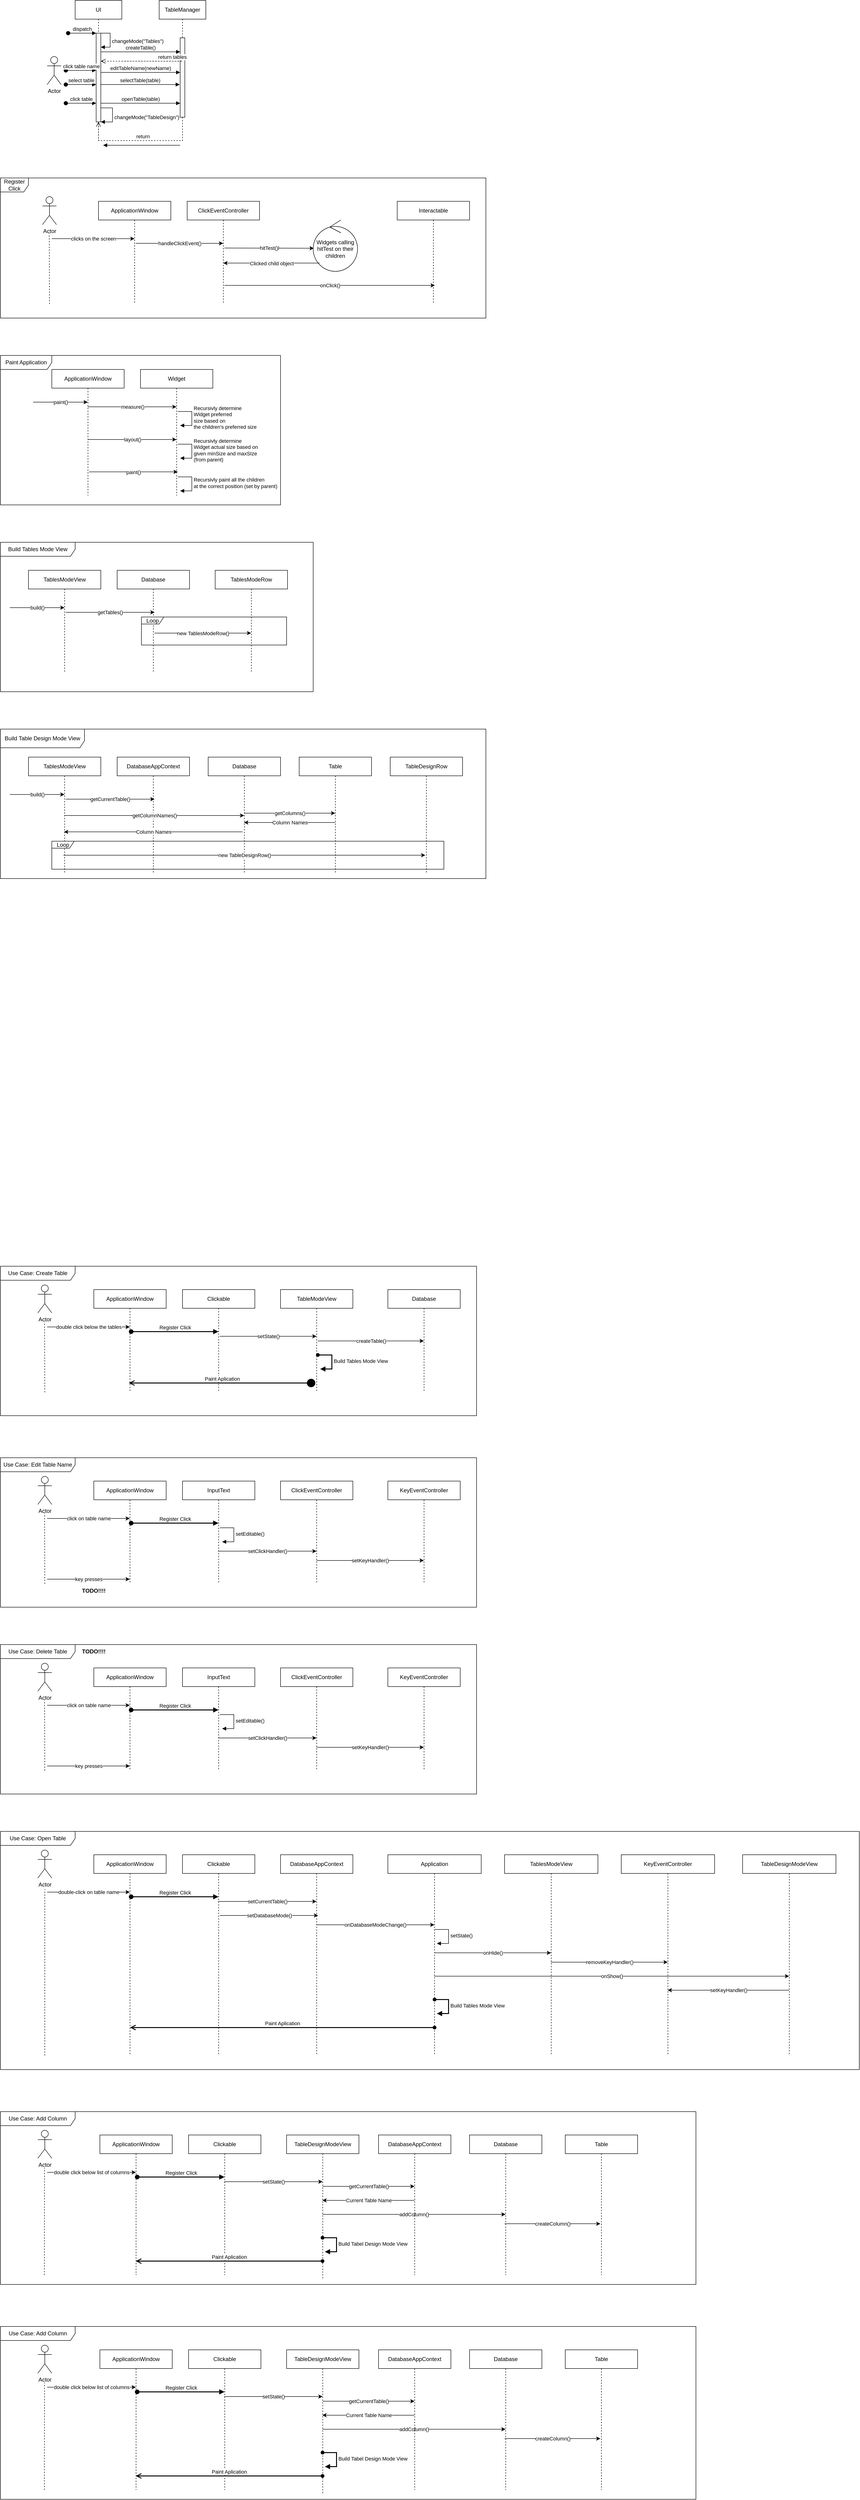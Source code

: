 <mxfile>
    <diagram name="Page-1" id="2YBvvXClWsGukQMizWep">
        <mxGraphModel dx="2352" dy="386" grid="1" gridSize="10" guides="1" tooltips="1" connect="1" arrows="1" fold="1" page="1" pageScale="1" pageWidth="850" pageHeight="1100" math="0" shadow="0">
            <root>
                <mxCell id="0"/>
                <mxCell id="1" parent="0"/>
                <mxCell id="aM9ryv3xv72pqoxQDRHE-1" value="UI" style="shape=umlLifeline;perimeter=lifelinePerimeter;whiteSpace=wrap;html=1;container=0;dropTarget=0;collapsible=0;recursiveResize=0;outlineConnect=0;portConstraint=eastwest;newEdgeStyle={&quot;edgeStyle&quot;:&quot;elbowEdgeStyle&quot;,&quot;elbow&quot;:&quot;vertical&quot;,&quot;curved&quot;:0,&quot;rounded&quot;:0};" parent="1" vertex="1">
                    <mxGeometry x="160" y="80" width="100" height="300" as="geometry"/>
                </mxCell>
                <mxCell id="aM9ryv3xv72pqoxQDRHE-2" value="" style="html=1;points=[];perimeter=orthogonalPerimeter;outlineConnect=0;targetShapes=umlLifeline;portConstraint=eastwest;newEdgeStyle={&quot;edgeStyle&quot;:&quot;elbowEdgeStyle&quot;,&quot;elbow&quot;:&quot;vertical&quot;,&quot;curved&quot;:0,&quot;rounded&quot;:0};" parent="aM9ryv3xv72pqoxQDRHE-1" vertex="1">
                    <mxGeometry x="45" y="70" width="10" height="190" as="geometry"/>
                </mxCell>
                <mxCell id="aM9ryv3xv72pqoxQDRHE-3" value="dispatch" style="html=1;verticalAlign=bottom;startArrow=oval;endArrow=block;startSize=8;edgeStyle=elbowEdgeStyle;elbow=vertical;curved=0;rounded=0;" parent="aM9ryv3xv72pqoxQDRHE-1" target="aM9ryv3xv72pqoxQDRHE-2" edge="1">
                    <mxGeometry relative="1" as="geometry">
                        <mxPoint x="-15" y="70" as="sourcePoint"/>
                    </mxGeometry>
                </mxCell>
                <mxCell id="aM9ryv3xv72pqoxQDRHE-5" value="TableManager" style="shape=umlLifeline;perimeter=lifelinePerimeter;whiteSpace=wrap;html=1;container=0;dropTarget=0;collapsible=0;recursiveResize=0;outlineConnect=0;portConstraint=eastwest;newEdgeStyle={&quot;edgeStyle&quot;:&quot;elbowEdgeStyle&quot;,&quot;elbow&quot;:&quot;vertical&quot;,&quot;curved&quot;:0,&quot;rounded&quot;:0};" parent="1" vertex="1">
                    <mxGeometry x="340" y="80" width="100" height="300" as="geometry"/>
                </mxCell>
                <mxCell id="aM9ryv3xv72pqoxQDRHE-6" value="" style="html=1;points=[];perimeter=orthogonalPerimeter;outlineConnect=0;targetShapes=umlLifeline;portConstraint=eastwest;newEdgeStyle={&quot;edgeStyle&quot;:&quot;elbowEdgeStyle&quot;,&quot;elbow&quot;:&quot;vertical&quot;,&quot;curved&quot;:0,&quot;rounded&quot;:0};" parent="aM9ryv3xv72pqoxQDRHE-5" vertex="1">
                    <mxGeometry x="45" y="80" width="10" height="170" as="geometry"/>
                </mxCell>
                <mxCell id="aM9ryv3xv72pqoxQDRHE-7" value="openTable(table)" style="html=1;verticalAlign=bottom;endArrow=block;edgeStyle=elbowEdgeStyle;elbow=vertical;curved=0;rounded=0;" parent="1" source="aM9ryv3xv72pqoxQDRHE-2" target="aM9ryv3xv72pqoxQDRHE-6" edge="1">
                    <mxGeometry relative="1" as="geometry">
                        <mxPoint x="315" y="170" as="sourcePoint"/>
                        <Array as="points">
                            <mxPoint x="240" y="300"/>
                            <mxPoint x="300" y="160"/>
                        </Array>
                    </mxGeometry>
                </mxCell>
                <mxCell id="aM9ryv3xv72pqoxQDRHE-8" value="return" style="html=1;verticalAlign=bottom;endArrow=open;dashed=1;endSize=8;edgeStyle=elbowEdgeStyle;elbow=vertical;curved=0;rounded=0;" parent="1" source="aM9ryv3xv72pqoxQDRHE-6" target="aM9ryv3xv72pqoxQDRHE-2" edge="1">
                    <mxGeometry relative="1" as="geometry">
                        <mxPoint x="315" y="245" as="targetPoint"/>
                        <Array as="points">
                            <mxPoint x="270" y="380"/>
                            <mxPoint x="310" y="320"/>
                        </Array>
                    </mxGeometry>
                </mxCell>
                <mxCell id="aM9ryv3xv72pqoxQDRHE-9" value="" style="html=1;verticalAlign=bottom;endArrow=block;edgeStyle=elbowEdgeStyle;elbow=vertical;curved=0;rounded=0;" parent="1" edge="1">
                    <mxGeometry relative="1" as="geometry">
                        <mxPoint x="385" y="390" as="sourcePoint"/>
                        <Array as="points">
                            <mxPoint x="310" y="390"/>
                        </Array>
                        <mxPoint x="220" y="390" as="targetPoint"/>
                    </mxGeometry>
                </mxCell>
                <mxCell id="aM9ryv3xv72pqoxQDRHE-10" value="return tables" style="html=1;verticalAlign=bottom;endArrow=open;dashed=1;endSize=8;edgeStyle=elbowEdgeStyle;elbow=vertical;curved=0;rounded=0;" parent="1" target="aM9ryv3xv72pqoxQDRHE-2" edge="1">
                    <mxGeometry relative="1" as="geometry">
                        <mxPoint x="220" y="210" as="targetPoint"/>
                        <Array as="points">
                            <mxPoint x="390" y="210"/>
                        </Array>
                        <mxPoint x="260" y="210" as="sourcePoint"/>
                    </mxGeometry>
                </mxCell>
                <mxCell id="AKd06cpgn_VjwILvfIg4-1" value="Actor" style="shape=umlActor;verticalLabelPosition=bottom;verticalAlign=top;html=1;outlineConnect=0;" parent="1" vertex="1">
                    <mxGeometry x="100" y="200" width="30" height="60" as="geometry"/>
                </mxCell>
                <mxCell id="AKd06cpgn_VjwILvfIg4-3" value="changeMode(&quot;TableDesign&quot;)" style="html=1;align=left;spacingLeft=2;endArrow=block;rounded=0;edgeStyle=orthogonalEdgeStyle;curved=0;rounded=0;exitX=1;exitY=0.105;exitDx=0;exitDy=0;exitPerimeter=0;" parent="1" edge="1">
                    <mxGeometry x="0.125" relative="1" as="geometry">
                        <mxPoint x="215" y="310.0" as="sourcePoint"/>
                        <Array as="points">
                            <mxPoint x="240" y="310.05"/>
                            <mxPoint x="240" y="340.05"/>
                        </Array>
                        <mxPoint x="215" y="340.05" as="targetPoint"/>
                        <mxPoint as="offset"/>
                    </mxGeometry>
                </mxCell>
                <mxCell id="AKd06cpgn_VjwILvfIg4-5" value="click table" style="html=1;verticalAlign=bottom;startArrow=oval;startFill=1;endArrow=block;startSize=8;curved=0;rounded=0;" parent="1" edge="1">
                    <mxGeometry width="60" relative="1" as="geometry">
                        <mxPoint x="140" y="300" as="sourcePoint"/>
                        <mxPoint x="205" y="300" as="targetPoint"/>
                    </mxGeometry>
                </mxCell>
                <mxCell id="AKd06cpgn_VjwILvfIg4-6" value="changeMode(&quot;Tables&quot;)" style="html=1;align=left;spacingLeft=2;endArrow=block;rounded=0;edgeStyle=orthogonalEdgeStyle;curved=0;rounded=0;exitX=1;exitY=0.105;exitDx=0;exitDy=0;exitPerimeter=0;" parent="1" target="aM9ryv3xv72pqoxQDRHE-2" edge="1">
                    <mxGeometry x="0.125" relative="1" as="geometry">
                        <mxPoint x="210" y="150.0" as="sourcePoint"/>
                        <Array as="points">
                            <mxPoint x="235" y="150"/>
                            <mxPoint x="235" y="180"/>
                        </Array>
                        <mxPoint x="220" y="180" as="targetPoint"/>
                        <mxPoint as="offset"/>
                    </mxGeometry>
                </mxCell>
                <mxCell id="AKd06cpgn_VjwILvfIg4-7" value="createTable()" style="html=1;verticalAlign=bottom;endArrow=block;edgeStyle=elbowEdgeStyle;elbow=vertical;curved=0;rounded=0;" parent="1" edge="1">
                    <mxGeometry relative="1" as="geometry">
                        <mxPoint x="215" y="190" as="sourcePoint"/>
                        <Array as="points">
                            <mxPoint x="240" y="190"/>
                            <mxPoint x="300" y="80"/>
                        </Array>
                        <mxPoint x="385" y="190" as="targetPoint"/>
                    </mxGeometry>
                </mxCell>
                <mxCell id="AKd06cpgn_VjwILvfIg4-13" value="editTableName(newName)" style="html=1;verticalAlign=bottom;endArrow=block;edgeStyle=elbowEdgeStyle;elbow=vertical;curved=0;rounded=0;" parent="1" edge="1">
                    <mxGeometry relative="1" as="geometry">
                        <mxPoint x="215" y="234" as="sourcePoint"/>
                        <Array as="points">
                            <mxPoint x="240" y="234"/>
                            <mxPoint x="300" y="124"/>
                        </Array>
                        <mxPoint x="385" y="234" as="targetPoint"/>
                    </mxGeometry>
                </mxCell>
                <mxCell id="AKd06cpgn_VjwILvfIg4-14" value="click table name" style="html=1;verticalAlign=bottom;startArrow=oval;startFill=1;endArrow=block;startSize=8;curved=0;rounded=0;" parent="1" edge="1">
                    <mxGeometry width="60" relative="1" as="geometry">
                        <mxPoint x="140" y="229.71" as="sourcePoint"/>
                        <mxPoint x="205" y="229.71" as="targetPoint"/>
                    </mxGeometry>
                </mxCell>
                <mxCell id="AKd06cpgn_VjwILvfIg4-15" value="select table" style="html=1;verticalAlign=bottom;startArrow=oval;startFill=1;endArrow=block;startSize=8;curved=0;rounded=0;" parent="1" edge="1">
                    <mxGeometry width="60" relative="1" as="geometry">
                        <mxPoint x="140" y="260" as="sourcePoint"/>
                        <mxPoint x="205" y="260" as="targetPoint"/>
                    </mxGeometry>
                </mxCell>
                <mxCell id="AKd06cpgn_VjwILvfIg4-16" value="selectTable(table)" style="html=1;verticalAlign=bottom;endArrow=block;edgeStyle=elbowEdgeStyle;elbow=vertical;curved=0;rounded=0;" parent="1" edge="1">
                    <mxGeometry relative="1" as="geometry">
                        <mxPoint x="214" y="260" as="sourcePoint"/>
                        <Array as="points">
                            <mxPoint x="239" y="260"/>
                            <mxPoint x="299" y="150"/>
                        </Array>
                        <mxPoint x="384" y="260" as="targetPoint"/>
                    </mxGeometry>
                </mxCell>
                <mxCell id="2" value="Actor" style="shape=umlActor;verticalLabelPosition=bottom;verticalAlign=top;html=1;" parent="1" vertex="1">
                    <mxGeometry x="90" y="500" width="30" height="60" as="geometry"/>
                </mxCell>
                <mxCell id="8" value="ClickEventController" style="shape=umlLifeline;perimeter=lifelinePerimeter;whiteSpace=wrap;html=1;container=1;dropTarget=0;collapsible=0;recursiveResize=0;outlineConnect=0;portConstraint=eastwest;newEdgeStyle={&quot;curved&quot;:0,&quot;rounded&quot;:0};" parent="1" vertex="1">
                    <mxGeometry x="400" y="510" width="155" height="220" as="geometry"/>
                </mxCell>
                <mxCell id="10" value="Interactable" style="shape=umlLifeline;perimeter=lifelinePerimeter;whiteSpace=wrap;html=1;container=1;dropTarget=0;collapsible=0;recursiveResize=0;outlineConnect=0;portConstraint=eastwest;newEdgeStyle={&quot;curved&quot;:0,&quot;rounded&quot;:0};" parent="1" vertex="1">
                    <mxGeometry x="850" y="510" width="155" height="220" as="geometry"/>
                </mxCell>
                <mxCell id="11" value="" style="endArrow=none;dashed=1;html=1;" parent="1" edge="1">
                    <mxGeometry width="50" height="50" relative="1" as="geometry">
                        <mxPoint x="105" y="730" as="sourcePoint"/>
                        <mxPoint x="104.5" y="578.67" as="targetPoint"/>
                    </mxGeometry>
                </mxCell>
                <mxCell id="13" value="clicks on the screen" style="endArrow=classic;html=1;" parent="1" edge="1">
                    <mxGeometry relative="1" as="geometry">
                        <mxPoint x="110" y="590" as="sourcePoint"/>
                        <mxPoint x="287" y="590" as="targetPoint"/>
                    </mxGeometry>
                </mxCell>
                <mxCell id="15" value="" style="endArrow=classic;html=1;entryX=0.013;entryY=0.55;entryDx=0;entryDy=0;entryPerimeter=0;" parent="1" target="53" edge="1">
                    <mxGeometry relative="1" as="geometry">
                        <mxPoint x="480" y="610" as="sourcePoint"/>
                        <mxPoint x="687" y="610" as="targetPoint"/>
                    </mxGeometry>
                </mxCell>
                <mxCell id="16" value="hitTest()l" style="edgeLabel;resizable=0;html=1;;align=center;verticalAlign=middle;" parent="15" connectable="0" vertex="1">
                    <mxGeometry relative="1" as="geometry"/>
                </mxCell>
                <mxCell id="18" value="" style="endArrow=classic;html=1;" parent="1" edge="1">
                    <mxGeometry relative="1" as="geometry">
                        <mxPoint x="480.002" y="690" as="sourcePoint"/>
                        <mxPoint x="930.54" y="690" as="targetPoint"/>
                    </mxGeometry>
                </mxCell>
                <mxCell id="19" value="onClick()" style="edgeLabel;resizable=0;html=1;;align=center;verticalAlign=middle;" parent="18" connectable="0" vertex="1">
                    <mxGeometry relative="1" as="geometry"/>
                </mxCell>
                <mxCell id="20" value="ApplicationWindow" style="shape=umlLifeline;perimeter=lifelinePerimeter;whiteSpace=wrap;html=1;container=1;dropTarget=0;collapsible=0;recursiveResize=0;outlineConnect=0;portConstraint=eastwest;newEdgeStyle={&quot;curved&quot;:0,&quot;rounded&quot;:0};" parent="1" vertex="1">
                    <mxGeometry x="210" y="510" width="155" height="220" as="geometry"/>
                </mxCell>
                <mxCell id="21" value="" style="endArrow=classic;html=1;" parent="1" target="8" edge="1">
                    <mxGeometry relative="1" as="geometry">
                        <mxPoint x="290" y="600" as="sourcePoint"/>
                        <mxPoint x="390" y="600" as="targetPoint"/>
                    </mxGeometry>
                </mxCell>
                <mxCell id="22" value="handleClickEvent()" style="edgeLabel;resizable=0;html=1;;align=center;verticalAlign=middle;" parent="21" connectable="0" vertex="1">
                    <mxGeometry relative="1" as="geometry"/>
                </mxCell>
                <mxCell id="24" value="Register Click" style="shape=umlFrame;whiteSpace=wrap;html=1;pointerEvents=0;" parent="1" vertex="1">
                    <mxGeometry y="460" width="1040" height="300" as="geometry"/>
                </mxCell>
                <mxCell id="38" value="Actor" style="shape=umlActor;verticalLabelPosition=bottom;verticalAlign=top;html=1;" parent="1" vertex="1">
                    <mxGeometry x="80" y="2830" width="30" height="60" as="geometry"/>
                </mxCell>
                <mxCell id="39" value="Clickable" style="shape=umlLifeline;perimeter=lifelinePerimeter;whiteSpace=wrap;html=1;container=1;dropTarget=0;collapsible=0;recursiveResize=0;outlineConnect=0;portConstraint=eastwest;newEdgeStyle={&quot;curved&quot;:0,&quot;rounded&quot;:0};" parent="1" vertex="1">
                    <mxGeometry x="390" y="2840" width="155" height="220" as="geometry"/>
                </mxCell>
                <mxCell id="40" value="TableModeView" style="shape=umlLifeline;perimeter=lifelinePerimeter;whiteSpace=wrap;html=1;container=1;dropTarget=0;collapsible=0;recursiveResize=0;outlineConnect=0;portConstraint=eastwest;newEdgeStyle={&quot;curved&quot;:0,&quot;rounded&quot;:0};" parent="1" vertex="1">
                    <mxGeometry x="600" y="2840" width="155" height="220" as="geometry"/>
                </mxCell>
                <mxCell id="62" value="Build Tables Mode View" style="html=1;align=left;spacingLeft=2;endArrow=block;rounded=0;edgeStyle=orthogonalEdgeStyle;curved=0;rounded=0;strokeWidth=2;startArrow=oval;startFill=1;" parent="40" edge="1">
                    <mxGeometry x="-0.004" relative="1" as="geometry">
                        <mxPoint x="80" y="140" as="sourcePoint"/>
                        <Array as="points">
                            <mxPoint x="110" y="170"/>
                        </Array>
                        <mxPoint x="85" y="170" as="targetPoint"/>
                        <mxPoint as="offset"/>
                    </mxGeometry>
                </mxCell>
                <mxCell id="41" value="Database" style="shape=umlLifeline;perimeter=lifelinePerimeter;whiteSpace=wrap;html=1;container=1;dropTarget=0;collapsible=0;recursiveResize=0;outlineConnect=0;portConstraint=eastwest;newEdgeStyle={&quot;curved&quot;:0,&quot;rounded&quot;:0};" parent="1" vertex="1">
                    <mxGeometry x="830" y="2840" width="155" height="220" as="geometry"/>
                </mxCell>
                <mxCell id="42" value="" style="endArrow=none;dashed=1;html=1;" parent="1" edge="1">
                    <mxGeometry width="50" height="50" relative="1" as="geometry">
                        <mxPoint x="95" y="3060" as="sourcePoint"/>
                        <mxPoint x="94.5" y="2908.67" as="targetPoint"/>
                    </mxGeometry>
                </mxCell>
                <mxCell id="43" value="double click below the tables" style="endArrow=classic;html=1;" parent="1" edge="1">
                    <mxGeometry relative="1" as="geometry">
                        <mxPoint x="100" y="2920" as="sourcePoint"/>
                        <mxPoint x="277" y="2920" as="targetPoint"/>
                    </mxGeometry>
                </mxCell>
                <mxCell id="44" value="" style="endArrow=classic;html=1;" parent="1" target="40" edge="1">
                    <mxGeometry relative="1" as="geometry">
                        <mxPoint x="470" y="2940" as="sourcePoint"/>
                        <mxPoint x="570" y="2940" as="targetPoint"/>
                    </mxGeometry>
                </mxCell>
                <mxCell id="45" value="setState()" style="edgeLabel;resizable=0;html=1;;align=center;verticalAlign=middle;" parent="44" connectable="0" vertex="1">
                    <mxGeometry relative="1" as="geometry"/>
                </mxCell>
                <mxCell id="46" value="" style="endArrow=classic;html=1;" parent="1" target="41" edge="1">
                    <mxGeometry relative="1" as="geometry">
                        <mxPoint x="680" y="2950" as="sourcePoint"/>
                        <mxPoint x="780" y="2950" as="targetPoint"/>
                    </mxGeometry>
                </mxCell>
                <mxCell id="47" value="createTable()" style="edgeLabel;resizable=0;html=1;;align=center;verticalAlign=middle;" parent="46" connectable="0" vertex="1">
                    <mxGeometry relative="1" as="geometry"/>
                </mxCell>
                <mxCell id="48" value="ApplicationWindow" style="shape=umlLifeline;perimeter=lifelinePerimeter;whiteSpace=wrap;html=1;container=1;dropTarget=0;collapsible=0;recursiveResize=0;outlineConnect=0;portConstraint=eastwest;newEdgeStyle={&quot;curved&quot;:0,&quot;rounded&quot;:0};" parent="1" vertex="1">
                    <mxGeometry x="200" y="2840" width="155" height="220" as="geometry"/>
                </mxCell>
                <mxCell id="51" value="Register Click" style="html=1;verticalAlign=bottom;startArrow=oval;startFill=1;endArrow=block;startSize=8;curved=0;rounded=0;strokeWidth=2;" parent="1" target="39" edge="1">
                    <mxGeometry width="60" relative="1" as="geometry">
                        <mxPoint x="280" y="2930" as="sourcePoint"/>
                        <mxPoint x="340" y="2930" as="targetPoint"/>
                    </mxGeometry>
                </mxCell>
                <mxCell id="53" value="Widgets calling hitTest on their children" style="ellipse;shape=umlControl;whiteSpace=wrap;html=1;" parent="1" vertex="1">
                    <mxGeometry x="670" y="550" width="95" height="110" as="geometry"/>
                </mxCell>
                <mxCell id="54" value="" style="endArrow=classic;html=1;exitX=0.143;exitY=0.839;exitDx=0;exitDy=0;exitPerimeter=0;" parent="1" source="53" target="8" edge="1">
                    <mxGeometry relative="1" as="geometry">
                        <mxPoint x="390" y="650" as="sourcePoint"/>
                        <mxPoint x="490" y="650" as="targetPoint"/>
                    </mxGeometry>
                </mxCell>
                <mxCell id="55" value="Clicked child object" style="edgeLabel;resizable=0;html=1;;align=center;verticalAlign=middle;" parent="54" connectable="0" vertex="1">
                    <mxGeometry relative="1" as="geometry"/>
                </mxCell>
                <mxCell id="63" value="Use Case: Create Table" style="shape=umlFrame;whiteSpace=wrap;html=1;pointerEvents=0;width=160;height=30;" parent="1" vertex="1">
                    <mxGeometry y="2790" width="1020" height="320" as="geometry"/>
                </mxCell>
                <mxCell id="65" value="Widget" style="shape=umlLifeline;perimeter=lifelinePerimeter;whiteSpace=wrap;html=1;container=1;dropTarget=0;collapsible=0;recursiveResize=0;outlineConnect=0;portConstraint=eastwest;newEdgeStyle={&quot;curved&quot;:0,&quot;rounded&quot;:0};" parent="1" vertex="1">
                    <mxGeometry x="300" y="870" width="155" height="270" as="geometry"/>
                </mxCell>
                <mxCell id="75" value="ApplicationWindow" style="shape=umlLifeline;perimeter=lifelinePerimeter;whiteSpace=wrap;html=1;container=1;dropTarget=0;collapsible=0;recursiveResize=0;outlineConnect=0;portConstraint=eastwest;newEdgeStyle={&quot;curved&quot;:0,&quot;rounded&quot;:0};" parent="1" vertex="1">
                    <mxGeometry x="110" y="870" width="155" height="270" as="geometry"/>
                </mxCell>
                <mxCell id="80" value="" style="endArrow=classic;html=1;" parent="1" edge="1">
                    <mxGeometry relative="1" as="geometry">
                        <mxPoint x="187.259" y="950.0" as="sourcePoint"/>
                        <mxPoint x="377.0" y="950.0" as="targetPoint"/>
                    </mxGeometry>
                </mxCell>
                <mxCell id="81" value="measure()" style="edgeLabel;resizable=0;html=1;;align=center;verticalAlign=middle;" parent="80" connectable="0" vertex="1">
                    <mxGeometry relative="1" as="geometry"/>
                </mxCell>
                <mxCell id="83" value="" style="endArrow=classic;html=1;" parent="1" target="75" edge="1">
                    <mxGeometry relative="1" as="geometry">
                        <mxPoint x="70" y="940" as="sourcePoint"/>
                        <mxPoint x="170" y="940" as="targetPoint"/>
                    </mxGeometry>
                </mxCell>
                <mxCell id="84" value="paint()" style="edgeLabel;resizable=0;html=1;;align=center;verticalAlign=middle;" parent="83" connectable="0" vertex="1">
                    <mxGeometry relative="1" as="geometry"/>
                </mxCell>
                <mxCell id="85" value="Recursivly determine&amp;nbsp;&lt;div&gt;Widget preferred&lt;/div&gt;&lt;div&gt;size based&amp;nbsp;&lt;span style=&quot;background-color: light-dark(#ffffff, var(--ge-dark-color, #121212));&quot;&gt;on&amp;nbsp;&lt;/span&gt;&lt;/div&gt;&lt;div&gt;&lt;span style=&quot;background-color: light-dark(#ffffff, var(--ge-dark-color, #121212));&quot;&gt;the children&#39;s preferred size&lt;/span&gt;&lt;/div&gt;" style="html=1;align=left;spacingLeft=2;endArrow=block;rounded=0;edgeStyle=orthogonalEdgeStyle;curved=0;rounded=0;" parent="1" edge="1">
                    <mxGeometry relative="1" as="geometry">
                        <mxPoint x="380" y="960" as="sourcePoint"/>
                        <Array as="points">
                            <mxPoint x="410" y="990"/>
                        </Array>
                        <mxPoint x="385" y="990" as="targetPoint"/>
                    </mxGeometry>
                </mxCell>
                <mxCell id="86" value="" style="endArrow=classic;html=1;" parent="1" edge="1">
                    <mxGeometry relative="1" as="geometry">
                        <mxPoint x="187.259" y="1020.0" as="sourcePoint"/>
                        <mxPoint x="377.0" y="1020.0" as="targetPoint"/>
                    </mxGeometry>
                </mxCell>
                <mxCell id="87" value="layout()" style="edgeLabel;resizable=0;html=1;;align=center;verticalAlign=middle;" parent="86" connectable="0" vertex="1">
                    <mxGeometry relative="1" as="geometry"/>
                </mxCell>
                <mxCell id="88" value="Recursivly determine&amp;nbsp;&lt;div&gt;Widget actual&amp;nbsp;&lt;span style=&quot;background-color: light-dark(#ffffff, var(--ge-dark-color, #121212));&quot;&gt;size based&amp;nbsp;&lt;/span&gt;&lt;span style=&quot;background-color: light-dark(#ffffff, var(--ge-dark-color, #121212));&quot;&gt;on&amp;nbsp;&lt;/span&gt;&lt;/div&gt;&lt;div&gt;&lt;span style=&quot;background-color: light-dark(#ffffff, var(--ge-dark-color, #121212));&quot;&gt;given minSize and maxSIze&lt;/span&gt;&lt;/div&gt;&lt;div&gt;&lt;span style=&quot;background-color: light-dark(#ffffff, var(--ge-dark-color, #121212));&quot;&gt;(from parent)&amp;nbsp;&lt;/span&gt;&lt;/div&gt;" style="html=1;align=left;spacingLeft=2;endArrow=block;rounded=0;edgeStyle=orthogonalEdgeStyle;curved=0;rounded=0;" parent="1" edge="1">
                    <mxGeometry relative="1" as="geometry">
                        <mxPoint x="380" y="1030" as="sourcePoint"/>
                        <Array as="points">
                            <mxPoint x="410" y="1060"/>
                        </Array>
                        <mxPoint x="385" y="1060" as="targetPoint"/>
                    </mxGeometry>
                </mxCell>
                <mxCell id="89" value="" style="endArrow=classic;html=1;" parent="1" edge="1">
                    <mxGeometry relative="1" as="geometry">
                        <mxPoint x="189.999" y="1089.26" as="sourcePoint"/>
                        <mxPoint x="379.74" y="1089.26" as="targetPoint"/>
                    </mxGeometry>
                </mxCell>
                <mxCell id="90" value="paint()" style="edgeLabel;resizable=0;html=1;;align=center;verticalAlign=middle;" parent="89" connectable="0" vertex="1">
                    <mxGeometry relative="1" as="geometry"/>
                </mxCell>
                <mxCell id="91" value="Recursivly paint all the children&amp;nbsp;&lt;div&gt;at the correct position&lt;span style=&quot;background-color: light-dark(#ffffff, var(--ge-dark-color, #121212));&quot;&gt;&amp;nbsp;(set by parent)&lt;/span&gt;&lt;/div&gt;" style="html=1;align=left;spacingLeft=2;endArrow=block;rounded=0;edgeStyle=orthogonalEdgeStyle;curved=0;rounded=0;" parent="1" edge="1">
                    <mxGeometry relative="1" as="geometry">
                        <mxPoint x="380" y="1100" as="sourcePoint"/>
                        <Array as="points">
                            <mxPoint x="410" y="1130"/>
                        </Array>
                        <mxPoint x="385" y="1130" as="targetPoint"/>
                    </mxGeometry>
                </mxCell>
                <mxCell id="92" value="Paint Application" style="shape=umlFrame;whiteSpace=wrap;html=1;pointerEvents=0;width=110;height=30;" parent="1" vertex="1">
                    <mxGeometry y="840" width="600" height="320" as="geometry"/>
                </mxCell>
                <mxCell id="93" value="Paint Aplication" style="html=1;verticalAlign=bottom;startArrow=circle;startFill=1;endArrow=open;startSize=6;endSize=8;curved=0;rounded=0;strokeWidth=2;" parent="1" edge="1">
                    <mxGeometry width="80" relative="1" as="geometry">
                        <mxPoint x="675.54" y="3040" as="sourcePoint"/>
                        <mxPoint x="275.002" y="3040" as="targetPoint"/>
                    </mxGeometry>
                </mxCell>
                <mxCell id="95" value="Actor" style="shape=umlActor;verticalLabelPosition=bottom;verticalAlign=top;html=1;" parent="1" vertex="1">
                    <mxGeometry x="80" y="3240" width="30" height="60" as="geometry"/>
                </mxCell>
                <mxCell id="96" value="InputText" style="shape=umlLifeline;perimeter=lifelinePerimeter;whiteSpace=wrap;html=1;container=1;dropTarget=0;collapsible=0;recursiveResize=0;outlineConnect=0;portConstraint=eastwest;newEdgeStyle={&quot;curved&quot;:0,&quot;rounded&quot;:0};" parent="1" vertex="1">
                    <mxGeometry x="390" y="3250" width="155" height="220" as="geometry"/>
                </mxCell>
                <mxCell id="97" value="ClickEventController" style="shape=umlLifeline;perimeter=lifelinePerimeter;whiteSpace=wrap;html=1;container=1;dropTarget=0;collapsible=0;recursiveResize=0;outlineConnect=0;portConstraint=eastwest;newEdgeStyle={&quot;curved&quot;:0,&quot;rounded&quot;:0};" parent="1" vertex="1">
                    <mxGeometry x="600" y="3250" width="155" height="220" as="geometry"/>
                </mxCell>
                <mxCell id="99" value="KeyEventController" style="shape=umlLifeline;perimeter=lifelinePerimeter;whiteSpace=wrap;html=1;container=1;dropTarget=0;collapsible=0;recursiveResize=0;outlineConnect=0;portConstraint=eastwest;newEdgeStyle={&quot;curved&quot;:0,&quot;rounded&quot;:0};" parent="1" vertex="1">
                    <mxGeometry x="830" y="3250" width="155" height="220" as="geometry"/>
                </mxCell>
                <mxCell id="100" value="" style="endArrow=none;dashed=1;html=1;" parent="1" edge="1">
                    <mxGeometry width="50" height="50" relative="1" as="geometry">
                        <mxPoint x="95" y="3470" as="sourcePoint"/>
                        <mxPoint x="94.5" y="3318.67" as="targetPoint"/>
                    </mxGeometry>
                </mxCell>
                <mxCell id="101" value="click on table name" style="endArrow=classic;html=1;" parent="1" edge="1">
                    <mxGeometry relative="1" as="geometry">
                        <mxPoint x="100" y="3330" as="sourcePoint"/>
                        <mxPoint x="277" y="3330" as="targetPoint"/>
                    </mxGeometry>
                </mxCell>
                <mxCell id="106" value="ApplicationWindow" style="shape=umlLifeline;perimeter=lifelinePerimeter;whiteSpace=wrap;html=1;container=1;dropTarget=0;collapsible=0;recursiveResize=0;outlineConnect=0;portConstraint=eastwest;newEdgeStyle={&quot;curved&quot;:0,&quot;rounded&quot;:0};" parent="1" vertex="1">
                    <mxGeometry x="200" y="3250" width="155" height="220" as="geometry"/>
                </mxCell>
                <mxCell id="107" value="Register Click" style="html=1;verticalAlign=bottom;startArrow=oval;startFill=1;endArrow=block;startSize=8;curved=0;rounded=0;strokeWidth=2;" parent="1" target="96" edge="1">
                    <mxGeometry width="60" relative="1" as="geometry">
                        <mxPoint x="280" y="3340" as="sourcePoint"/>
                        <mxPoint x="340" y="3340" as="targetPoint"/>
                    </mxGeometry>
                </mxCell>
                <mxCell id="108" value="Use Case: Edit Table Name" style="shape=umlFrame;whiteSpace=wrap;html=1;pointerEvents=0;width=160;height=30;" parent="1" vertex="1">
                    <mxGeometry y="3200" width="1020" height="320" as="geometry"/>
                </mxCell>
                <mxCell id="110" value="setEditable()" style="html=1;align=left;spacingLeft=2;endArrow=block;rounded=0;edgeStyle=orthogonalEdgeStyle;curved=0;rounded=0;" parent="1" edge="1">
                    <mxGeometry relative="1" as="geometry">
                        <mxPoint x="470" y="3350" as="sourcePoint"/>
                        <Array as="points">
                            <mxPoint x="500" y="3380"/>
                        </Array>
                        <mxPoint x="475" y="3380" as="targetPoint"/>
                    </mxGeometry>
                </mxCell>
                <mxCell id="112" value="" style="endArrow=classic;html=1;" parent="1" edge="1">
                    <mxGeometry relative="1" as="geometry">
                        <mxPoint x="466.462" y="3400" as="sourcePoint"/>
                        <mxPoint x="677" y="3400" as="targetPoint"/>
                    </mxGeometry>
                </mxCell>
                <mxCell id="113" value="setClickHandler()" style="edgeLabel;resizable=0;html=1;;align=center;verticalAlign=middle;" parent="112" connectable="0" vertex="1">
                    <mxGeometry relative="1" as="geometry"/>
                </mxCell>
                <mxCell id="114" value="" style="endArrow=classic;html=1;" parent="1" edge="1">
                    <mxGeometry relative="1" as="geometry">
                        <mxPoint x="677.13" y="3420" as="sourcePoint"/>
                        <mxPoint x="907" y="3420" as="targetPoint"/>
                    </mxGeometry>
                </mxCell>
                <mxCell id="115" value="setKeyHandler()" style="edgeLabel;resizable=0;html=1;;align=center;verticalAlign=middle;" parent="114" connectable="0" vertex="1">
                    <mxGeometry relative="1" as="geometry"/>
                </mxCell>
                <mxCell id="116" value="" style="endArrow=classic;html=1;" parent="1" edge="1">
                    <mxGeometry relative="1" as="geometry">
                        <mxPoint x="100" y="3460" as="sourcePoint"/>
                        <mxPoint x="277" y="3460" as="targetPoint"/>
                    </mxGeometry>
                </mxCell>
                <mxCell id="117" value="key presses" style="edgeLabel;resizable=0;html=1;;align=center;verticalAlign=middle;" parent="116" connectable="0" vertex="1">
                    <mxGeometry relative="1" as="geometry"/>
                </mxCell>
                <mxCell id="118" value="Actor" style="shape=umlActor;verticalLabelPosition=bottom;verticalAlign=top;html=1;" parent="1" vertex="1">
                    <mxGeometry x="80" y="3640" width="30" height="60" as="geometry"/>
                </mxCell>
                <mxCell id="119" value="InputText" style="shape=umlLifeline;perimeter=lifelinePerimeter;whiteSpace=wrap;html=1;container=1;dropTarget=0;collapsible=0;recursiveResize=0;outlineConnect=0;portConstraint=eastwest;newEdgeStyle={&quot;curved&quot;:0,&quot;rounded&quot;:0};" parent="1" vertex="1">
                    <mxGeometry x="390" y="3650" width="155" height="220" as="geometry"/>
                </mxCell>
                <mxCell id="120" value="ClickEventController" style="shape=umlLifeline;perimeter=lifelinePerimeter;whiteSpace=wrap;html=1;container=1;dropTarget=0;collapsible=0;recursiveResize=0;outlineConnect=0;portConstraint=eastwest;newEdgeStyle={&quot;curved&quot;:0,&quot;rounded&quot;:0};" parent="1" vertex="1">
                    <mxGeometry x="600" y="3650" width="155" height="220" as="geometry"/>
                </mxCell>
                <mxCell id="121" value="KeyEventController" style="shape=umlLifeline;perimeter=lifelinePerimeter;whiteSpace=wrap;html=1;container=1;dropTarget=0;collapsible=0;recursiveResize=0;outlineConnect=0;portConstraint=eastwest;newEdgeStyle={&quot;curved&quot;:0,&quot;rounded&quot;:0};" parent="1" vertex="1">
                    <mxGeometry x="830" y="3650" width="155" height="220" as="geometry"/>
                </mxCell>
                <mxCell id="122" value="" style="endArrow=none;dashed=1;html=1;" parent="1" edge="1">
                    <mxGeometry width="50" height="50" relative="1" as="geometry">
                        <mxPoint x="95" y="3870" as="sourcePoint"/>
                        <mxPoint x="94.5" y="3718.67" as="targetPoint"/>
                    </mxGeometry>
                </mxCell>
                <mxCell id="123" value="click on table name" style="endArrow=classic;html=1;" parent="1" edge="1">
                    <mxGeometry relative="1" as="geometry">
                        <mxPoint x="100" y="3730" as="sourcePoint"/>
                        <mxPoint x="277" y="3730" as="targetPoint"/>
                    </mxGeometry>
                </mxCell>
                <mxCell id="124" value="ApplicationWindow" style="shape=umlLifeline;perimeter=lifelinePerimeter;whiteSpace=wrap;html=1;container=1;dropTarget=0;collapsible=0;recursiveResize=0;outlineConnect=0;portConstraint=eastwest;newEdgeStyle={&quot;curved&quot;:0,&quot;rounded&quot;:0};" parent="1" vertex="1">
                    <mxGeometry x="200" y="3650" width="155" height="220" as="geometry"/>
                </mxCell>
                <mxCell id="125" value="Register Click" style="html=1;verticalAlign=bottom;startArrow=oval;startFill=1;endArrow=block;startSize=8;curved=0;rounded=0;strokeWidth=2;" parent="1" target="119" edge="1">
                    <mxGeometry width="60" relative="1" as="geometry">
                        <mxPoint x="280" y="3740" as="sourcePoint"/>
                        <mxPoint x="340" y="3740" as="targetPoint"/>
                    </mxGeometry>
                </mxCell>
                <mxCell id="126" value="Use Case: Delete Table" style="shape=umlFrame;whiteSpace=wrap;html=1;pointerEvents=0;width=160;height=30;" parent="1" vertex="1">
                    <mxGeometry y="3600" width="1020" height="320" as="geometry"/>
                </mxCell>
                <mxCell id="127" value="setEditable()" style="html=1;align=left;spacingLeft=2;endArrow=block;rounded=0;edgeStyle=orthogonalEdgeStyle;curved=0;rounded=0;" parent="1" edge="1">
                    <mxGeometry relative="1" as="geometry">
                        <mxPoint x="470" y="3750" as="sourcePoint"/>
                        <Array as="points">
                            <mxPoint x="500" y="3780"/>
                        </Array>
                        <mxPoint x="475" y="3780" as="targetPoint"/>
                    </mxGeometry>
                </mxCell>
                <mxCell id="128" value="" style="endArrow=classic;html=1;" parent="1" edge="1">
                    <mxGeometry relative="1" as="geometry">
                        <mxPoint x="466.462" y="3800" as="sourcePoint"/>
                        <mxPoint x="677" y="3800" as="targetPoint"/>
                    </mxGeometry>
                </mxCell>
                <mxCell id="129" value="setClickHandler()" style="edgeLabel;resizable=0;html=1;;align=center;verticalAlign=middle;" parent="128" connectable="0" vertex="1">
                    <mxGeometry relative="1" as="geometry"/>
                </mxCell>
                <mxCell id="130" value="" style="endArrow=classic;html=1;" parent="1" edge="1">
                    <mxGeometry relative="1" as="geometry">
                        <mxPoint x="677.13" y="3820" as="sourcePoint"/>
                        <mxPoint x="907" y="3820" as="targetPoint"/>
                    </mxGeometry>
                </mxCell>
                <mxCell id="131" value="setKeyHandler()" style="edgeLabel;resizable=0;html=1;;align=center;verticalAlign=middle;" parent="130" connectable="0" vertex="1">
                    <mxGeometry relative="1" as="geometry"/>
                </mxCell>
                <mxCell id="132" value="" style="endArrow=classic;html=1;" parent="1" edge="1">
                    <mxGeometry relative="1" as="geometry">
                        <mxPoint x="100" y="3860" as="sourcePoint"/>
                        <mxPoint x="277" y="3860" as="targetPoint"/>
                    </mxGeometry>
                </mxCell>
                <mxCell id="133" value="key presses" style="edgeLabel;resizable=0;html=1;;align=center;verticalAlign=middle;" parent="132" connectable="0" vertex="1">
                    <mxGeometry relative="1" as="geometry"/>
                </mxCell>
                <mxCell id="134" value="&lt;b&gt;TODO!!!!&lt;/b&gt;" style="text;html=1;align=center;verticalAlign=middle;whiteSpace=wrap;rounded=0;" parent="1" vertex="1">
                    <mxGeometry x="170" y="3470" width="60" height="30" as="geometry"/>
                </mxCell>
                <mxCell id="135" value="&lt;b&gt;TODO!!!!&lt;/b&gt;" style="text;html=1;align=center;verticalAlign=middle;whiteSpace=wrap;rounded=0;" vertex="1" parent="1">
                    <mxGeometry x="170" y="3600" width="60" height="30" as="geometry"/>
                </mxCell>
                <mxCell id="153" value="Actor" style="shape=umlActor;verticalLabelPosition=bottom;verticalAlign=top;html=1;" vertex="1" parent="1">
                    <mxGeometry x="80" y="4040" width="30" height="60" as="geometry"/>
                </mxCell>
                <mxCell id="154" value="Clickable" style="shape=umlLifeline;perimeter=lifelinePerimeter;whiteSpace=wrap;html=1;container=1;dropTarget=0;collapsible=0;recursiveResize=0;outlineConnect=0;portConstraint=eastwest;newEdgeStyle={&quot;curved&quot;:0,&quot;rounded&quot;:0};" vertex="1" parent="1">
                    <mxGeometry x="390" y="4050" width="155" height="430" as="geometry"/>
                </mxCell>
                <mxCell id="155" value="DatabaseAppContext" style="shape=umlLifeline;perimeter=lifelinePerimeter;whiteSpace=wrap;html=1;container=1;dropTarget=0;collapsible=0;recursiveResize=0;outlineConnect=0;portConstraint=eastwest;newEdgeStyle={&quot;curved&quot;:0,&quot;rounded&quot;:0};" vertex="1" parent="1">
                    <mxGeometry x="600" y="4050" width="155" height="430" as="geometry"/>
                </mxCell>
                <mxCell id="156" value="Application" style="shape=umlLifeline;perimeter=lifelinePerimeter;whiteSpace=wrap;html=1;container=1;dropTarget=0;collapsible=0;recursiveResize=0;outlineConnect=0;portConstraint=eastwest;newEdgeStyle={&quot;curved&quot;:0,&quot;rounded&quot;:0};" vertex="1" parent="1">
                    <mxGeometry x="830" y="4050" width="200" height="430" as="geometry"/>
                </mxCell>
                <mxCell id="158" value="double-click on table name" style="endArrow=classic;html=1;" edge="1" parent="1">
                    <mxGeometry relative="1" as="geometry">
                        <mxPoint x="100" y="4130" as="sourcePoint"/>
                        <mxPoint x="277" y="4130" as="targetPoint"/>
                    </mxGeometry>
                </mxCell>
                <mxCell id="159" value="ApplicationWindow" style="shape=umlLifeline;perimeter=lifelinePerimeter;whiteSpace=wrap;html=1;container=1;dropTarget=0;collapsible=0;recursiveResize=0;outlineConnect=0;portConstraint=eastwest;newEdgeStyle={&quot;curved&quot;:0,&quot;rounded&quot;:0};" vertex="1" parent="1">
                    <mxGeometry x="200" y="4050" width="155" height="430" as="geometry"/>
                </mxCell>
                <mxCell id="160" value="Register Click" style="html=1;verticalAlign=bottom;startArrow=oval;startFill=1;endArrow=block;startSize=8;curved=0;rounded=0;strokeWidth=2;" edge="1" target="154" parent="1">
                    <mxGeometry width="60" relative="1" as="geometry">
                        <mxPoint x="280" y="4140" as="sourcePoint"/>
                        <mxPoint x="340" y="4140" as="targetPoint"/>
                    </mxGeometry>
                </mxCell>
                <mxCell id="161" value="Use Case: Open Table" style="shape=umlFrame;whiteSpace=wrap;html=1;pointerEvents=0;width=160;height=30;" vertex="1" parent="1">
                    <mxGeometry y="4000" width="1840" height="510" as="geometry"/>
                </mxCell>
                <mxCell id="163" value="" style="endArrow=classic;html=1;" edge="1" parent="1">
                    <mxGeometry relative="1" as="geometry">
                        <mxPoint x="466.462" y="4150" as="sourcePoint"/>
                        <mxPoint x="677" y="4150" as="targetPoint"/>
                    </mxGeometry>
                </mxCell>
                <mxCell id="164" value="setCurrentTable()" style="edgeLabel;resizable=0;html=1;;align=center;verticalAlign=middle;" connectable="0" vertex="1" parent="163">
                    <mxGeometry relative="1" as="geometry"/>
                </mxCell>
                <mxCell id="165" value="" style="endArrow=classic;html=1;" edge="1" parent="1" target="156">
                    <mxGeometry relative="1" as="geometry">
                        <mxPoint x="677.13" y="4200" as="sourcePoint"/>
                        <mxPoint x="907" y="4200" as="targetPoint"/>
                    </mxGeometry>
                </mxCell>
                <mxCell id="166" value="onDatabaseModeChange()" style="edgeLabel;resizable=0;html=1;;align=center;verticalAlign=middle;" connectable="0" vertex="1" parent="165">
                    <mxGeometry relative="1" as="geometry"/>
                </mxCell>
                <mxCell id="170" value="" style="endArrow=classic;html=1;" edge="1" parent="1">
                    <mxGeometry relative="1" as="geometry">
                        <mxPoint x="470.002" y="4180" as="sourcePoint"/>
                        <mxPoint x="680.54" y="4180" as="targetPoint"/>
                    </mxGeometry>
                </mxCell>
                <mxCell id="171" value="setDatabaseMode()" style="edgeLabel;resizable=0;html=1;;align=center;verticalAlign=middle;" connectable="0" vertex="1" parent="170">
                    <mxGeometry relative="1" as="geometry"/>
                </mxCell>
                <mxCell id="175" value="setState()" style="html=1;align=left;spacingLeft=2;endArrow=block;rounded=0;edgeStyle=orthogonalEdgeStyle;curved=0;rounded=0;" edge="1" parent="1">
                    <mxGeometry relative="1" as="geometry">
                        <mxPoint x="930" y="4210" as="sourcePoint"/>
                        <Array as="points">
                            <mxPoint x="960" y="4240"/>
                        </Array>
                        <mxPoint x="935" y="4240" as="targetPoint"/>
                    </mxGeometry>
                </mxCell>
                <mxCell id="179" value="TablesModeView" style="shape=umlLifeline;perimeter=lifelinePerimeter;whiteSpace=wrap;html=1;container=1;dropTarget=0;collapsible=0;recursiveResize=0;outlineConnect=0;portConstraint=eastwest;newEdgeStyle={&quot;curved&quot;:0,&quot;rounded&quot;:0};" vertex="1" parent="1">
                    <mxGeometry x="1080" y="4050" width="200" height="430" as="geometry"/>
                </mxCell>
                <mxCell id="180" value="" style="endArrow=classic;html=1;" edge="1" parent="1">
                    <mxGeometry relative="1" as="geometry">
                        <mxPoint x="929.63" y="4260" as="sourcePoint"/>
                        <mxPoint x="1179.5" y="4260" as="targetPoint"/>
                    </mxGeometry>
                </mxCell>
                <mxCell id="181" value="onHide()" style="edgeLabel;resizable=0;html=1;;align=center;verticalAlign=middle;" connectable="0" vertex="1" parent="180">
                    <mxGeometry relative="1" as="geometry"/>
                </mxCell>
                <mxCell id="182" value="KeyEventController" style="shape=umlLifeline;perimeter=lifelinePerimeter;whiteSpace=wrap;html=1;container=1;dropTarget=0;collapsible=0;recursiveResize=0;outlineConnect=0;portConstraint=eastwest;newEdgeStyle={&quot;curved&quot;:0,&quot;rounded&quot;:0};" vertex="1" parent="1">
                    <mxGeometry x="1330" y="4050" width="200" height="430" as="geometry"/>
                </mxCell>
                <mxCell id="183" value="" style="endArrow=classic;html=1;" edge="1" parent="1">
                    <mxGeometry relative="1" as="geometry">
                        <mxPoint x="1179.63" y="4280" as="sourcePoint"/>
                        <mxPoint x="1429.5" y="4280" as="targetPoint"/>
                    </mxGeometry>
                </mxCell>
                <mxCell id="184" value="removeKeyHandler()" style="edgeLabel;resizable=0;html=1;;align=center;verticalAlign=middle;" connectable="0" vertex="1" parent="183">
                    <mxGeometry relative="1" as="geometry"/>
                </mxCell>
                <mxCell id="185" value="TableDesignModeView" style="shape=umlLifeline;perimeter=lifelinePerimeter;whiteSpace=wrap;html=1;container=1;dropTarget=0;collapsible=0;recursiveResize=0;outlineConnect=0;portConstraint=eastwest;newEdgeStyle={&quot;curved&quot;:0,&quot;rounded&quot;:0};" vertex="1" parent="1">
                    <mxGeometry x="1590" y="4050" width="200" height="430" as="geometry"/>
                </mxCell>
                <mxCell id="186" value="" style="endArrow=classic;html=1;" edge="1" parent="1">
                    <mxGeometry relative="1" as="geometry">
                        <mxPoint x="929.63" y="4310" as="sourcePoint"/>
                        <mxPoint x="1689.5" y="4310" as="targetPoint"/>
                        <Array as="points">
                            <mxPoint x="1290" y="4310"/>
                        </Array>
                    </mxGeometry>
                </mxCell>
                <mxCell id="187" value="onShow()" style="edgeLabel;resizable=0;html=1;;align=center;verticalAlign=middle;" connectable="0" vertex="1" parent="186">
                    <mxGeometry relative="1" as="geometry"/>
                </mxCell>
                <mxCell id="188" value="" style="endArrow=classic;html=1;" edge="1" parent="1">
                    <mxGeometry relative="1" as="geometry">
                        <mxPoint x="1689.5" y="4340" as="sourcePoint"/>
                        <mxPoint x="1429.63" y="4340" as="targetPoint"/>
                    </mxGeometry>
                </mxCell>
                <mxCell id="189" value="setKeyHandler()" style="edgeLabel;resizable=0;html=1;;align=center;verticalAlign=middle;" connectable="0" vertex="1" parent="188">
                    <mxGeometry relative="1" as="geometry"/>
                </mxCell>
                <mxCell id="191" value="Build Tables Mode View" style="html=1;align=left;spacingLeft=2;endArrow=block;rounded=0;edgeStyle=orthogonalEdgeStyle;curved=0;rounded=0;strokeWidth=2;startArrow=oval;startFill=1;" edge="1" parent="1">
                    <mxGeometry relative="1" as="geometry">
                        <mxPoint x="930" y="4360" as="sourcePoint"/>
                        <Array as="points">
                            <mxPoint x="960" y="4390"/>
                        </Array>
                        <mxPoint x="935" y="4390" as="targetPoint"/>
                    </mxGeometry>
                </mxCell>
                <mxCell id="193" value="Paint Aplication" style="html=1;verticalAlign=bottom;startArrow=oval;startFill=1;endArrow=open;startSize=6;endSize=8;curved=0;rounded=0;strokeWidth=2;" edge="1" parent="1" target="159">
                    <mxGeometry width="80" relative="1" as="geometry">
                        <mxPoint x="930.0" y="4420" as="sourcePoint"/>
                        <mxPoint x="1969.87" y="4420" as="targetPoint"/>
                    </mxGeometry>
                </mxCell>
                <mxCell id="194" value="" style="endArrow=none;dashed=1;html=1;" edge="1" parent="1">
                    <mxGeometry width="50" height="50" relative="1" as="geometry">
                        <mxPoint x="95" y="4480" as="sourcePoint"/>
                        <mxPoint x="95" y="4124" as="targetPoint"/>
                    </mxGeometry>
                </mxCell>
                <mxCell id="195" value="Actor" style="shape=umlActor;verticalLabelPosition=bottom;verticalAlign=top;html=1;" vertex="1" parent="1">
                    <mxGeometry x="80" y="4640" width="30" height="60" as="geometry"/>
                </mxCell>
                <mxCell id="196" value="Clickable" style="shape=umlLifeline;perimeter=lifelinePerimeter;whiteSpace=wrap;html=1;container=1;dropTarget=0;collapsible=0;recursiveResize=0;outlineConnect=0;portConstraint=eastwest;newEdgeStyle={&quot;curved&quot;:0,&quot;rounded&quot;:0};" vertex="1" parent="1">
                    <mxGeometry x="403" y="4650" width="155" height="300" as="geometry"/>
                </mxCell>
                <mxCell id="197" value="TableDesignModeView" style="shape=umlLifeline;perimeter=lifelinePerimeter;whiteSpace=wrap;html=1;container=1;dropTarget=0;collapsible=0;recursiveResize=0;outlineConnect=0;portConstraint=eastwest;newEdgeStyle={&quot;curved&quot;:0,&quot;rounded&quot;:0};" vertex="1" parent="1">
                    <mxGeometry x="613" y="4650" width="155" height="310" as="geometry"/>
                </mxCell>
                <mxCell id="198" value="Database" style="shape=umlLifeline;perimeter=lifelinePerimeter;whiteSpace=wrap;html=1;container=1;dropTarget=0;collapsible=0;recursiveResize=0;outlineConnect=0;portConstraint=eastwest;newEdgeStyle={&quot;curved&quot;:0,&quot;rounded&quot;:0};" vertex="1" parent="1">
                    <mxGeometry x="1005" y="4650" width="155" height="300" as="geometry"/>
                </mxCell>
                <mxCell id="200" value="double click below list of columns" style="endArrow=classic;html=1;" edge="1" parent="1" target="201">
                    <mxGeometry relative="1" as="geometry">
                        <mxPoint x="100" y="4730" as="sourcePoint"/>
                        <mxPoint x="277" y="4730" as="targetPoint"/>
                    </mxGeometry>
                </mxCell>
                <mxCell id="201" value="ApplicationWindow" style="shape=umlLifeline;perimeter=lifelinePerimeter;whiteSpace=wrap;html=1;container=1;dropTarget=0;collapsible=0;recursiveResize=0;outlineConnect=0;portConstraint=eastwest;newEdgeStyle={&quot;curved&quot;:0,&quot;rounded&quot;:0};" vertex="1" parent="1">
                    <mxGeometry x="213" y="4650" width="155" height="300" as="geometry"/>
                </mxCell>
                <mxCell id="202" value="Register Click" style="html=1;verticalAlign=bottom;startArrow=oval;startFill=1;endArrow=block;startSize=8;curved=0;rounded=0;strokeWidth=2;" edge="1" target="196" parent="1">
                    <mxGeometry width="60" relative="1" as="geometry">
                        <mxPoint x="293" y="4740" as="sourcePoint"/>
                        <mxPoint x="353" y="4740" as="targetPoint"/>
                    </mxGeometry>
                </mxCell>
                <mxCell id="203" value="Use Case: Add Column" style="shape=umlFrame;whiteSpace=wrap;html=1;pointerEvents=0;width=160;height=30;" vertex="1" parent="1">
                    <mxGeometry y="4600" width="1490" height="370" as="geometry"/>
                </mxCell>
                <mxCell id="205" value="" style="endArrow=classic;html=1;" edge="1" parent="1">
                    <mxGeometry relative="1" as="geometry">
                        <mxPoint x="479.462" y="4750" as="sourcePoint"/>
                        <mxPoint x="690" y="4750" as="targetPoint"/>
                    </mxGeometry>
                </mxCell>
                <mxCell id="206" value="setState()" style="edgeLabel;resizable=0;html=1;;align=center;verticalAlign=middle;" connectable="0" vertex="1" parent="205">
                    <mxGeometry relative="1" as="geometry"/>
                </mxCell>
                <mxCell id="207" value="" style="endArrow=classic;html=1;" edge="1" parent="1" target="198">
                    <mxGeometry relative="1" as="geometry">
                        <mxPoint x="690.13" y="4820" as="sourcePoint"/>
                        <mxPoint x="920" y="4820" as="targetPoint"/>
                    </mxGeometry>
                </mxCell>
                <mxCell id="208" value="addColumn()" style="edgeLabel;resizable=0;html=1;;align=center;verticalAlign=middle;" connectable="0" vertex="1" parent="207">
                    <mxGeometry relative="1" as="geometry"/>
                </mxCell>
                <mxCell id="212" value="DatabaseAppContext" style="shape=umlLifeline;perimeter=lifelinePerimeter;whiteSpace=wrap;html=1;container=1;dropTarget=0;collapsible=0;recursiveResize=0;outlineConnect=0;portConstraint=eastwest;newEdgeStyle={&quot;curved&quot;:0,&quot;rounded&quot;:0};" vertex="1" parent="1">
                    <mxGeometry x="810" y="4650" width="155" height="300" as="geometry"/>
                </mxCell>
                <mxCell id="213" value="" style="endArrow=classic;html=1;" edge="1" parent="1" source="197" target="212">
                    <mxGeometry relative="1" as="geometry">
                        <mxPoint x="489.462" y="4760" as="sourcePoint"/>
                        <mxPoint x="700" y="4760" as="targetPoint"/>
                        <Array as="points">
                            <mxPoint x="720" y="4760"/>
                        </Array>
                    </mxGeometry>
                </mxCell>
                <mxCell id="214" value="getCurrentTable()" style="edgeLabel;resizable=0;html=1;;align=center;verticalAlign=middle;" connectable="0" vertex="1" parent="213">
                    <mxGeometry relative="1" as="geometry"/>
                </mxCell>
                <mxCell id="216" value="" style="endArrow=classic;html=1;" edge="1" parent="1">
                    <mxGeometry relative="1" as="geometry">
                        <mxPoint x="887.0" y="4790" as="sourcePoint"/>
                        <mxPoint x="689.75" y="4790" as="targetPoint"/>
                    </mxGeometry>
                </mxCell>
                <mxCell id="217" value="Current Table Name" style="edgeLabel;resizable=0;html=1;;align=center;verticalAlign=middle;" connectable="0" vertex="1" parent="216">
                    <mxGeometry relative="1" as="geometry"/>
                </mxCell>
                <mxCell id="218" value="Table" style="shape=umlLifeline;perimeter=lifelinePerimeter;whiteSpace=wrap;html=1;container=1;dropTarget=0;collapsible=0;recursiveResize=0;outlineConnect=0;portConstraint=eastwest;newEdgeStyle={&quot;curved&quot;:0,&quot;rounded&quot;:0};" vertex="1" parent="1">
                    <mxGeometry x="1210" y="4650" width="155" height="300" as="geometry"/>
                </mxCell>
                <mxCell id="219" value="" style="endArrow=classic;html=1;" edge="1" parent="1">
                    <mxGeometry relative="1" as="geometry">
                        <mxPoint x="1080" y="4840" as="sourcePoint"/>
                        <mxPoint x="1285.25" y="4840" as="targetPoint"/>
                    </mxGeometry>
                </mxCell>
                <mxCell id="220" value="createColumn()" style="edgeLabel;resizable=0;html=1;;align=center;verticalAlign=middle;" connectable="0" vertex="1" parent="219">
                    <mxGeometry relative="1" as="geometry"/>
                </mxCell>
                <mxCell id="221" value="Build Tabel Design Mode View" style="html=1;align=left;spacingLeft=2;endArrow=block;rounded=0;edgeStyle=orthogonalEdgeStyle;curved=0;rounded=0;strokeWidth=2;startArrow=oval;startFill=1;" edge="1" parent="1">
                    <mxGeometry relative="1" as="geometry">
                        <mxPoint x="690" y="4870" as="sourcePoint"/>
                        <Array as="points">
                            <mxPoint x="720" y="4900"/>
                        </Array>
                        <mxPoint x="695" y="4900" as="targetPoint"/>
                    </mxGeometry>
                </mxCell>
                <mxCell id="222" value="Paint Aplication" style="html=1;verticalAlign=bottom;startArrow=oval;startFill=1;endArrow=open;startSize=6;endSize=8;curved=0;rounded=0;strokeWidth=2;" edge="1" parent="1">
                    <mxGeometry width="80" relative="1" as="geometry">
                        <mxPoint x="690" y="4920" as="sourcePoint"/>
                        <mxPoint x="289.75" y="4920" as="targetPoint"/>
                    </mxGeometry>
                </mxCell>
                <mxCell id="223" value="" style="endArrow=none;dashed=1;html=1;" edge="1" parent="1">
                    <mxGeometry width="50" height="50" relative="1" as="geometry">
                        <mxPoint x="94" y="4950" as="sourcePoint"/>
                        <mxPoint x="94.38" y="4720" as="targetPoint"/>
                    </mxGeometry>
                </mxCell>
                <mxCell id="226" value="build()" style="endArrow=classic;html=1;" edge="1" parent="1">
                    <mxGeometry relative="1" as="geometry">
                        <mxPoint x="20" y="1380" as="sourcePoint"/>
                        <mxPoint x="137" y="1380" as="targetPoint"/>
                    </mxGeometry>
                </mxCell>
                <mxCell id="227" value="" style="endArrow=classic;html=1;" edge="1" parent="1">
                    <mxGeometry relative="1" as="geometry">
                        <mxPoint x="330" y="1434.44" as="sourcePoint"/>
                        <mxPoint x="537.0" y="1434.44" as="targetPoint"/>
                    </mxGeometry>
                </mxCell>
                <mxCell id="228" value="new TablesModeRow()" style="edgeLabel;resizable=0;html=1;;align=center;verticalAlign=middle;" connectable="0" vertex="1" parent="227">
                    <mxGeometry relative="1" as="geometry"/>
                </mxCell>
                <mxCell id="234" value="Database" style="shape=umlLifeline;perimeter=lifelinePerimeter;whiteSpace=wrap;html=1;container=1;dropTarget=0;collapsible=0;recursiveResize=0;outlineConnect=0;portConstraint=eastwest;newEdgeStyle={&quot;curved&quot;:0,&quot;rounded&quot;:0};" vertex="1" parent="1">
                    <mxGeometry x="250" y="1300" width="155" height="220" as="geometry"/>
                </mxCell>
                <mxCell id="235" value="TablesModeRow" style="shape=umlLifeline;perimeter=lifelinePerimeter;whiteSpace=wrap;html=1;container=1;dropTarget=0;collapsible=0;recursiveResize=0;outlineConnect=0;portConstraint=eastwest;newEdgeStyle={&quot;curved&quot;:0,&quot;rounded&quot;:0};" vertex="1" parent="1">
                    <mxGeometry x="460" y="1300" width="155" height="220" as="geometry"/>
                </mxCell>
                <mxCell id="238" value="TablesModeView" style="shape=umlLifeline;perimeter=lifelinePerimeter;whiteSpace=wrap;html=1;container=1;dropTarget=0;collapsible=0;recursiveResize=0;outlineConnect=0;portConstraint=eastwest;newEdgeStyle={&quot;curved&quot;:0,&quot;rounded&quot;:0};" vertex="1" parent="1">
                    <mxGeometry x="60" y="1300" width="155" height="220" as="geometry"/>
                </mxCell>
                <mxCell id="239" value="Build Tables Mode View" style="shape=umlFrame;whiteSpace=wrap;html=1;pointerEvents=0;width=160;height=30;" vertex="1" parent="1">
                    <mxGeometry y="1240" width="670" height="320" as="geometry"/>
                </mxCell>
                <mxCell id="241" value="" style="endArrow=classic;html=1;" edge="1" parent="1">
                    <mxGeometry relative="1" as="geometry">
                        <mxPoint x="139.999" y="1390" as="sourcePoint"/>
                        <mxPoint x="330.11" y="1390" as="targetPoint"/>
                    </mxGeometry>
                </mxCell>
                <mxCell id="242" value="getTables()" style="edgeLabel;resizable=0;html=1;;align=center;verticalAlign=middle;" connectable="0" vertex="1" parent="241">
                    <mxGeometry relative="1" as="geometry"/>
                </mxCell>
                <mxCell id="244" value="Loop" style="shape=umlFrame;whiteSpace=wrap;html=1;pointerEvents=0;width=48;height=15;" vertex="1" parent="1">
                    <mxGeometry x="302" y="1400" width="311" height="60" as="geometry"/>
                </mxCell>
                <mxCell id="245" value="build()" style="endArrow=classic;html=1;" edge="1" parent="1">
                    <mxGeometry relative="1" as="geometry">
                        <mxPoint x="20" y="1780" as="sourcePoint"/>
                        <mxPoint x="137" y="1780" as="targetPoint"/>
                    </mxGeometry>
                </mxCell>
                <mxCell id="248" value="DatabaseAppContext" style="shape=umlLifeline;perimeter=lifelinePerimeter;whiteSpace=wrap;html=1;container=1;dropTarget=0;collapsible=0;recursiveResize=0;outlineConnect=0;portConstraint=eastwest;newEdgeStyle={&quot;curved&quot;:0,&quot;rounded&quot;:0};" vertex="1" parent="1">
                    <mxGeometry x="250" y="1700" width="155" height="250" as="geometry"/>
                </mxCell>
                <mxCell id="249" value="TableDesignRow" style="shape=umlLifeline;perimeter=lifelinePerimeter;whiteSpace=wrap;html=1;container=1;dropTarget=0;collapsible=0;recursiveResize=0;outlineConnect=0;portConstraint=eastwest;newEdgeStyle={&quot;curved&quot;:0,&quot;rounded&quot;:0};" vertex="1" parent="1">
                    <mxGeometry x="835" y="1700" width="155" height="250" as="geometry"/>
                </mxCell>
                <mxCell id="250" value="TablesModeView" style="shape=umlLifeline;perimeter=lifelinePerimeter;whiteSpace=wrap;html=1;container=1;dropTarget=0;collapsible=0;recursiveResize=0;outlineConnect=0;portConstraint=eastwest;newEdgeStyle={&quot;curved&quot;:0,&quot;rounded&quot;:0};" vertex="1" parent="1">
                    <mxGeometry x="60" y="1700" width="155" height="250" as="geometry"/>
                </mxCell>
                <mxCell id="251" value="Build Table Design Mode View" style="shape=umlFrame;whiteSpace=wrap;html=1;pointerEvents=0;width=180;height=40;" vertex="1" parent="1">
                    <mxGeometry y="1640" width="1040" height="320" as="geometry"/>
                </mxCell>
                <mxCell id="252" value="" style="endArrow=classic;html=1;" edge="1" parent="1">
                    <mxGeometry relative="1" as="geometry">
                        <mxPoint x="139.999" y="1790" as="sourcePoint"/>
                        <mxPoint x="330.11" y="1790" as="targetPoint"/>
                    </mxGeometry>
                </mxCell>
                <mxCell id="253" value="getCurrentTable()" style="edgeLabel;resizable=0;html=1;;align=center;verticalAlign=middle;" connectable="0" vertex="1" parent="252">
                    <mxGeometry relative="1" as="geometry"/>
                </mxCell>
                <mxCell id="254" value="Loop" style="shape=umlFrame;whiteSpace=wrap;html=1;pointerEvents=0;width=48;height=15;" vertex="1" parent="1">
                    <mxGeometry x="110" y="1880" width="840" height="60" as="geometry"/>
                </mxCell>
                <mxCell id="255" value="Database" style="shape=umlLifeline;perimeter=lifelinePerimeter;whiteSpace=wrap;html=1;container=1;dropTarget=0;collapsible=0;recursiveResize=0;outlineConnect=0;portConstraint=eastwest;newEdgeStyle={&quot;curved&quot;:0,&quot;rounded&quot;:0};" vertex="1" parent="1">
                    <mxGeometry x="445" y="1700" width="155" height="250" as="geometry"/>
                </mxCell>
                <mxCell id="256" value="" style="endArrow=classic;html=1;" edge="1" parent="1" source="250" target="255">
                    <mxGeometry relative="1" as="geometry">
                        <mxPoint x="340" y="1844.44" as="sourcePoint"/>
                        <mxPoint x="547.0" y="1844.44" as="targetPoint"/>
                    </mxGeometry>
                </mxCell>
                <mxCell id="257" value="getColumnNames()" style="edgeLabel;resizable=0;html=1;;align=center;verticalAlign=middle;" connectable="0" vertex="1" parent="256">
                    <mxGeometry relative="1" as="geometry"/>
                </mxCell>
                <mxCell id="258" value="Table" style="shape=umlLifeline;perimeter=lifelinePerimeter;whiteSpace=wrap;html=1;container=1;dropTarget=0;collapsible=0;recursiveResize=0;outlineConnect=0;portConstraint=eastwest;newEdgeStyle={&quot;curved&quot;:0,&quot;rounded&quot;:0};" vertex="1" parent="1">
                    <mxGeometry x="640" y="1700" width="155" height="250" as="geometry"/>
                </mxCell>
                <mxCell id="259" value="" style="endArrow=classic;html=1;" edge="1" parent="1">
                    <mxGeometry relative="1" as="geometry">
                        <mxPoint x="521.889" y="1820" as="sourcePoint"/>
                        <mxPoint x="717.0" y="1820" as="targetPoint"/>
                    </mxGeometry>
                </mxCell>
                <mxCell id="260" value="getColumns()" style="edgeLabel;resizable=0;html=1;;align=center;verticalAlign=middle;" connectable="0" vertex="1" parent="259">
                    <mxGeometry relative="1" as="geometry"/>
                </mxCell>
                <mxCell id="261" value="" style="endArrow=classic;html=1;" edge="1" parent="1">
                    <mxGeometry relative="1" as="geometry">
                        <mxPoint x="717.0" y="1840" as="sourcePoint"/>
                        <mxPoint x="521.889" y="1840" as="targetPoint"/>
                    </mxGeometry>
                </mxCell>
                <mxCell id="262" value="Column Names" style="edgeLabel;resizable=0;html=1;;align=center;verticalAlign=middle;" connectable="0" vertex="1" parent="261">
                    <mxGeometry relative="1" as="geometry"/>
                </mxCell>
                <mxCell id="263" value="" style="endArrow=classic;html=1;entryX=0.516;entryY=0.682;entryDx=0;entryDy=0;entryPerimeter=0;" edge="1" parent="1">
                    <mxGeometry relative="1" as="geometry">
                        <mxPoint x="518.79" y="1860" as="sourcePoint"/>
                        <mxPoint x="136.21" y="1860.04" as="targetPoint"/>
                    </mxGeometry>
                </mxCell>
                <mxCell id="264" value="Column Names" style="edgeLabel;resizable=0;html=1;;align=center;verticalAlign=middle;" connectable="0" vertex="1" parent="263">
                    <mxGeometry relative="1" as="geometry"/>
                </mxCell>
                <mxCell id="265" value="" style="endArrow=classic;html=1;" edge="1" parent="1">
                    <mxGeometry relative="1" as="geometry">
                        <mxPoint x="134.949" y="1910" as="sourcePoint"/>
                        <mxPoint x="910.06" y="1910" as="targetPoint"/>
                    </mxGeometry>
                </mxCell>
                <mxCell id="266" value="new TableDesignRow()" style="edgeLabel;resizable=0;html=1;;align=center;verticalAlign=middle;" connectable="0" vertex="1" parent="265">
                    <mxGeometry relative="1" as="geometry"/>
                </mxCell>
                <mxCell id="267" value="Actor" style="shape=umlActor;verticalLabelPosition=bottom;verticalAlign=top;html=1;" vertex="1" parent="1">
                    <mxGeometry x="80" y="5100" width="30" height="60" as="geometry"/>
                </mxCell>
                <mxCell id="268" value="Clickable" style="shape=umlLifeline;perimeter=lifelinePerimeter;whiteSpace=wrap;html=1;container=1;dropTarget=0;collapsible=0;recursiveResize=0;outlineConnect=0;portConstraint=eastwest;newEdgeStyle={&quot;curved&quot;:0,&quot;rounded&quot;:0};" vertex="1" parent="1">
                    <mxGeometry x="403" y="5110" width="155" height="300" as="geometry"/>
                </mxCell>
                <mxCell id="269" value="TableDesignModeView" style="shape=umlLifeline;perimeter=lifelinePerimeter;whiteSpace=wrap;html=1;container=1;dropTarget=0;collapsible=0;recursiveResize=0;outlineConnect=0;portConstraint=eastwest;newEdgeStyle={&quot;curved&quot;:0,&quot;rounded&quot;:0};" vertex="1" parent="1">
                    <mxGeometry x="613" y="5110" width="155" height="310" as="geometry"/>
                </mxCell>
                <mxCell id="270" value="Database" style="shape=umlLifeline;perimeter=lifelinePerimeter;whiteSpace=wrap;html=1;container=1;dropTarget=0;collapsible=0;recursiveResize=0;outlineConnect=0;portConstraint=eastwest;newEdgeStyle={&quot;curved&quot;:0,&quot;rounded&quot;:0};" vertex="1" parent="1">
                    <mxGeometry x="1005" y="5110" width="155" height="300" as="geometry"/>
                </mxCell>
                <mxCell id="271" value="double click below list of columns" style="endArrow=classic;html=1;" edge="1" target="272" parent="1">
                    <mxGeometry relative="1" as="geometry">
                        <mxPoint x="100" y="5190" as="sourcePoint"/>
                        <mxPoint x="277" y="5190" as="targetPoint"/>
                    </mxGeometry>
                </mxCell>
                <mxCell id="272" value="ApplicationWindow" style="shape=umlLifeline;perimeter=lifelinePerimeter;whiteSpace=wrap;html=1;container=1;dropTarget=0;collapsible=0;recursiveResize=0;outlineConnect=0;portConstraint=eastwest;newEdgeStyle={&quot;curved&quot;:0,&quot;rounded&quot;:0};" vertex="1" parent="1">
                    <mxGeometry x="213" y="5110" width="155" height="300" as="geometry"/>
                </mxCell>
                <mxCell id="273" value="Register Click" style="html=1;verticalAlign=bottom;startArrow=oval;startFill=1;endArrow=block;startSize=8;curved=0;rounded=0;strokeWidth=2;" edge="1" target="268" parent="1">
                    <mxGeometry width="60" relative="1" as="geometry">
                        <mxPoint x="293" y="5200" as="sourcePoint"/>
                        <mxPoint x="353" y="5200" as="targetPoint"/>
                    </mxGeometry>
                </mxCell>
                <mxCell id="274" value="Use Case: Add Column" style="shape=umlFrame;whiteSpace=wrap;html=1;pointerEvents=0;width=160;height=30;" vertex="1" parent="1">
                    <mxGeometry y="5060" width="1490" height="370" as="geometry"/>
                </mxCell>
                <mxCell id="275" value="" style="endArrow=classic;html=1;" edge="1" parent="1">
                    <mxGeometry relative="1" as="geometry">
                        <mxPoint x="479.462" y="5210" as="sourcePoint"/>
                        <mxPoint x="690" y="5210" as="targetPoint"/>
                    </mxGeometry>
                </mxCell>
                <mxCell id="276" value="setState()" style="edgeLabel;resizable=0;html=1;;align=center;verticalAlign=middle;" connectable="0" vertex="1" parent="275">
                    <mxGeometry relative="1" as="geometry"/>
                </mxCell>
                <mxCell id="277" value="" style="endArrow=classic;html=1;" edge="1" target="270" parent="1">
                    <mxGeometry relative="1" as="geometry">
                        <mxPoint x="690.13" y="5280" as="sourcePoint"/>
                        <mxPoint x="920" y="5280" as="targetPoint"/>
                    </mxGeometry>
                </mxCell>
                <mxCell id="278" value="addColumn()" style="edgeLabel;resizable=0;html=1;;align=center;verticalAlign=middle;" connectable="0" vertex="1" parent="277">
                    <mxGeometry relative="1" as="geometry"/>
                </mxCell>
                <mxCell id="279" value="DatabaseAppContext" style="shape=umlLifeline;perimeter=lifelinePerimeter;whiteSpace=wrap;html=1;container=1;dropTarget=0;collapsible=0;recursiveResize=0;outlineConnect=0;portConstraint=eastwest;newEdgeStyle={&quot;curved&quot;:0,&quot;rounded&quot;:0};" vertex="1" parent="1">
                    <mxGeometry x="810" y="5110" width="155" height="300" as="geometry"/>
                </mxCell>
                <mxCell id="280" value="" style="endArrow=classic;html=1;" edge="1" source="269" target="279" parent="1">
                    <mxGeometry relative="1" as="geometry">
                        <mxPoint x="489.462" y="5220" as="sourcePoint"/>
                        <mxPoint x="700" y="5220" as="targetPoint"/>
                        <Array as="points">
                            <mxPoint x="720" y="5220"/>
                        </Array>
                    </mxGeometry>
                </mxCell>
                <mxCell id="281" value="getCurrentTable()" style="edgeLabel;resizable=0;html=1;;align=center;verticalAlign=middle;" connectable="0" vertex="1" parent="280">
                    <mxGeometry relative="1" as="geometry"/>
                </mxCell>
                <mxCell id="282" value="" style="endArrow=classic;html=1;" edge="1" parent="1">
                    <mxGeometry relative="1" as="geometry">
                        <mxPoint x="887.0" y="5250" as="sourcePoint"/>
                        <mxPoint x="689.75" y="5250" as="targetPoint"/>
                    </mxGeometry>
                </mxCell>
                <mxCell id="283" value="Current Table Name" style="edgeLabel;resizable=0;html=1;;align=center;verticalAlign=middle;" connectable="0" vertex="1" parent="282">
                    <mxGeometry relative="1" as="geometry"/>
                </mxCell>
                <mxCell id="284" value="Table" style="shape=umlLifeline;perimeter=lifelinePerimeter;whiteSpace=wrap;html=1;container=1;dropTarget=0;collapsible=0;recursiveResize=0;outlineConnect=0;portConstraint=eastwest;newEdgeStyle={&quot;curved&quot;:0,&quot;rounded&quot;:0};" vertex="1" parent="1">
                    <mxGeometry x="1210" y="5110" width="155" height="300" as="geometry"/>
                </mxCell>
                <mxCell id="285" value="" style="endArrow=classic;html=1;" edge="1" parent="1">
                    <mxGeometry relative="1" as="geometry">
                        <mxPoint x="1080" y="5300" as="sourcePoint"/>
                        <mxPoint x="1285.25" y="5300" as="targetPoint"/>
                    </mxGeometry>
                </mxCell>
                <mxCell id="286" value="createColumn()" style="edgeLabel;resizable=0;html=1;;align=center;verticalAlign=middle;" connectable="0" vertex="1" parent="285">
                    <mxGeometry relative="1" as="geometry"/>
                </mxCell>
                <mxCell id="287" value="Build Tabel Design Mode View" style="html=1;align=left;spacingLeft=2;endArrow=block;rounded=0;edgeStyle=orthogonalEdgeStyle;curved=0;rounded=0;strokeWidth=2;startArrow=oval;startFill=1;" edge="1" parent="1">
                    <mxGeometry relative="1" as="geometry">
                        <mxPoint x="690" y="5330" as="sourcePoint"/>
                        <Array as="points">
                            <mxPoint x="720" y="5360"/>
                        </Array>
                        <mxPoint x="695" y="5360" as="targetPoint"/>
                    </mxGeometry>
                </mxCell>
                <mxCell id="288" value="Paint Aplication" style="html=1;verticalAlign=bottom;startArrow=oval;startFill=1;endArrow=open;startSize=6;endSize=8;curved=0;rounded=0;strokeWidth=2;" edge="1" parent="1">
                    <mxGeometry width="80" relative="1" as="geometry">
                        <mxPoint x="690" y="5380" as="sourcePoint"/>
                        <mxPoint x="289.75" y="5380" as="targetPoint"/>
                    </mxGeometry>
                </mxCell>
                <mxCell id="289" value="" style="endArrow=none;dashed=1;html=1;" edge="1" parent="1">
                    <mxGeometry width="50" height="50" relative="1" as="geometry">
                        <mxPoint x="94" y="5410" as="sourcePoint"/>
                        <mxPoint x="94.38" y="5180" as="targetPoint"/>
                    </mxGeometry>
                </mxCell>
            </root>
        </mxGraphModel>
    </diagram>
</mxfile>